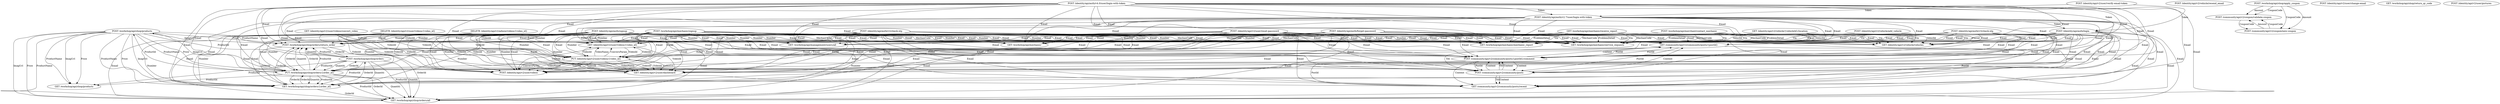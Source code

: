 digraph G {
  1 [ label="POST /workshop/api/shop/products" ];
  2 [ label="POST /workshop/api/shop/orders/return_order" ];
  3 [ label="GET /workshop/api/management/users/all" ];
  4 [ label="POST /workshop/api/mechanic/signup" ];
  5 [ label="GET /workshop/api/mechanic/receive_report" ];
  6 [ label="POST /identity/api/v2/vehicle/resend_email" ];
  7 [ label="POST /identity/api/auth/v2.7/user/login-with-token" ];
  8 [ label="POST /workshop/api/merchant/contact_mechanic" ];
  9 [ label="GET /community/api/v2/community/posts/{postId}" ];
  10 [ label="POST /identity/api/v2/user/videos" ];
  11 [ label="GET /workshop/api/mechanic/" ];
  12 [ label="GET /identity/api/v2/user/videos/{video_id}" ];
  13 [ label="POST /workshop/api/shop/orders" ];
  14 [ label="POST /identity/api/auth/v2/check-otp" ];
  15 [ label="PUT /identity/api/v2/user/videos/{video_id}" ];
  16 [ label="POST /community/api/v2/coupon/validate-coupon" ];
  17 [ label="POST /identity/api/v2/user/change-email" ];
  18 [ label="DELETE /identity/api/v2/admin/videos/{video_id}" ];
  19 [ label="POST /workshop/api/shop/apply_coupon" ];
  20 [ label="POST /community/api/v2/coupon/new-coupon" ];
  21 [ label="GET /identity/api/v2/user/videos/convert_video" ];
  22 [ label="POST /identity/api/auth/forget-password" ];
  23 [ label="GET /identity/api/v2/user/dashboard" ];
  24 [ label="POST /community/api/v2/community/posts/{postId}/comment" ];
  25 [ label="POST /identity/api/auth/v4.0/user/login-with-token" ];
  26 [ label="POST /identity/api/v2/vehicle/add_vehicle" ];
  27 [ label="POST /identity/api/auth/login" ];
  28 [ label="POST /community/api/v2/community/posts" ];
  29 [ label="GET /workshop/api/shop/orders/{order_id}" ];
  30 [ label="GET /workshop/api/shop/products" ];
  31 [ label="GET /identity/api/v2/vehicle/vehicles" ];
  32 [ label="POST /identity/api/v2/user/reset-password" ];
  33 [ label="POST /identity/api/auth/signup" ];
  34 [ label="GET /identity/api/v2/vehicle/{vehicleId}/location" ];
  35 [ label="POST /identity/api/auth/v3/check-otp" ];
  36 [ label="POST /identity/api/v2/user/verify-email-token" ];
  37 [ label="DELETE /identity/api/v2/user/videos/{video_id}" ];
  38 [ label="PUT /workshop/api/shop/orders/{order_id}" ];
  39 [ label="GET /workshop/api/shop/return_qr_code" ];
  40 [ label="GET /workshop/api/shop/orders/all" ];
  41 [ label="POST /identity/api/v2/user/pictures" ];
  42 [ label="GET /workshop/api/mechanic/mechanic_report" ];
  43 [ label="GET /community/api/v2/community/posts/recent" ];
  44 [ label="GET /workshop/api/mechanic/service_requests" ];
  13 -> 1 [ label="ProductId" ];
  38 -> 1 [ label="ProductId" ];
  2 -> 13 [ label="OrderId" ];
  38 -> 13 [ label="OrderId" ];
  29 -> 13 [ label="OrderId" ];
  25 -> 28 [ label="Email" ];
  4 -> 28 [ label="Email" ];
  32 -> 28 [ label="Email" ];
  27 -> 28 [ label="Email" ];
  9 -> 28 [ label="PostId" ];
  22 -> 28 [ label="Email" ];
  14 -> 28 [ label="Email" ];
  35 -> 28 [ label="Email" ];
  24 -> 28 [ label="Content" ];
  24 -> 28 [ label="PostId" ];
  7 -> 28 [ label="Email" ];
  33 -> 28 [ label="Email" ];
  37 -> 12 [ label="VideoId" ];
  25 -> 12 [ label="Email" ];
  21 -> 12 [ label="VideoId" ];
  4 -> 12 [ label="Number" ];
  4 -> 12 [ label="Email" ];
  32 -> 12 [ label="Email" ];
  27 -> 12 [ label="Email" ];
  15 -> 12 [ label="VideoId" ];
  15 -> 12 [ label="VideoId" ];
  15 -> 12 [ label="VideoName" ];
  15 -> 12 [ label="ConversParam" ];
  22 -> 12 [ label="Email" ];
  14 -> 12 [ label="Email" ];
  35 -> 12 [ label="Email" ];
  18 -> 12 [ label="VideoId" ];
  7 -> 12 [ label="Email" ];
  33 -> 12 [ label="Number" ];
  33 -> 12 [ label="Email" ];
  16 -> 20 [ label="CouponCode" ];
  19 -> 20 [ label="CouponCode" ];
  19 -> 20 [ label="Amount" ];
  37 -> 23 [ label="VideoId" ];
  12 -> 23 [ label="VideoId" ];
  25 -> 23 [ label="Email" ];
  21 -> 23 [ label="VideoId" ];
  4 -> 23 [ label="Number" ];
  4 -> 23 [ label="Email" ];
  32 -> 23 [ label="Email" ];
  27 -> 23 [ label="Email" ];
  15 -> 23 [ label="VideoId" ];
  15 -> 23 [ label="VideoId" ];
  15 -> 23 [ label="VideoUrl" ];
  15 -> 23 [ label="VideoName" ];
  22 -> 23 [ label="Email" ];
  14 -> 23 [ label="Email" ];
  35 -> 23 [ label="Email" ];
  18 -> 23 [ label="VideoId" ];
  7 -> 23 [ label="Email" ];
  33 -> 23 [ label="Number" ];
  33 -> 23 [ label="Email" ];
  28 -> 43 [ label="Titl" ];
  28 -> 43 [ label="Content" ];
  25 -> 43 [ label="Email" ];
  4 -> 43 [ label="Email" ];
  32 -> 43 [ label="Email" ];
  27 -> 43 [ label="Email" ];
  9 -> 43 [ label="PostId" ];
  22 -> 43 [ label="Email" ];
  14 -> 43 [ label="Email" ];
  35 -> 43 [ label="Email" ];
  24 -> 43 [ label="PostId" ];
  24 -> 43 [ label="Content" ];
  7 -> 43 [ label="Email" ];
  33 -> 43 [ label="Email" ];
  25 -> 3 [ label="Email" ];
  4 -> 3 [ label="Number" ];
  4 -> 3 [ label="Email" ];
  32 -> 3 [ label="Email" ];
  27 -> 3 [ label="Email" ];
  22 -> 3 [ label="Email" ];
  14 -> 3 [ label="Email" ];
  35 -> 3 [ label="Email" ];
  7 -> 3 [ label="Email" ];
  33 -> 3 [ label="Number" ];
  33 -> 3 [ label="Email" ];
  25 -> 27 [ label="Token" ];
  36 -> 27 [ label="Token" ];
  7 -> 27 [ label="Token" ];
  5 -> 42 [ label="Vin" ];
  5 -> 42 [ label="MechanCode" ];
  5 -> 42 [ label="ProblemDetail" ];
  25 -> 42 [ label="Email" ];
  25 -> 42 [ label="Email" ];
  4 -> 42 [ label="Email" ];
  4 -> 42 [ label="Number" ];
  4 -> 42 [ label="Number" ];
  4 -> 42 [ label="MechanCode" ];
  4 -> 42 [ label="Email" ];
  32 -> 42 [ label="Email" ];
  32 -> 42 [ label="Email" ];
  27 -> 42 [ label="Email" ];
  27 -> 42 [ label="Email" ];
  34 -> 42 [ label="VehiclId" ];
  22 -> 42 [ label="Email" ];
  22 -> 42 [ label="Email" ];
  14 -> 42 [ label="Email" ];
  14 -> 42 [ label="Email" ];
  35 -> 42 [ label="Email" ];
  35 -> 42 [ label="Email" ];
  8 -> 42 [ label="Vin" ];
  8 -> 42 [ label="MechanCode" ];
  8 -> 42 [ label="ProblemDetail" ];
  7 -> 42 [ label="Email" ];
  7 -> 42 [ label="Email" ];
  33 -> 42 [ label="Email" ];
  33 -> 42 [ label="Number" ];
  33 -> 42 [ label="Number" ];
  33 -> 42 [ label="Email" ];
  26 -> 42 [ label="Vin" ];
  20 -> 16 [ label="Amount" ];
  20 -> 16 [ label="CouponCode" ];
  19 -> 16 [ label="Amount" ];
  19 -> 16 [ label="CouponCode" ];
  5 -> 44 [ label="MechanCode" ];
  5 -> 44 [ label="Vin" ];
  5 -> 44 [ label="ProblemDetail" ];
  25 -> 44 [ label="Email" ];
  25 -> 44 [ label="Email" ];
  4 -> 44 [ label="Number" ];
  4 -> 44 [ label="MechanCode" ];
  4 -> 44 [ label="Email" ];
  4 -> 44 [ label="Number" ];
  4 -> 44 [ label="Email" ];
  32 -> 44 [ label="Email" ];
  32 -> 44 [ label="Email" ];
  27 -> 44 [ label="Email" ];
  27 -> 44 [ label="Email" ];
  34 -> 44 [ label="VehiclId" ];
  22 -> 44 [ label="Email" ];
  22 -> 44 [ label="Email" ];
  14 -> 44 [ label="Email" ];
  14 -> 44 [ label="Email" ];
  35 -> 44 [ label="Email" ];
  35 -> 44 [ label="Email" ];
  8 -> 44 [ label="MechanCode" ];
  8 -> 44 [ label="Vin" ];
  8 -> 44 [ label="ProblemDetail" ];
  7 -> 44 [ label="Email" ];
  7 -> 44 [ label="Email" ];
  33 -> 44 [ label="Number" ];
  33 -> 44 [ label="Email" ];
  33 -> 44 [ label="Number" ];
  33 -> 44 [ label="Email" ];
  26 -> 44 [ label="Vin" ];
  5 -> 11 [ label="MechanCode" ];
  25 -> 11 [ label="Email" ];
  4 -> 11 [ label="MechanCode" ];
  4 -> 11 [ label="Email" ];
  4 -> 11 [ label="Number" ];
  32 -> 11 [ label="Email" ];
  27 -> 11 [ label="Email" ];
  22 -> 11 [ label="Email" ];
  14 -> 11 [ label="Email" ];
  35 -> 11 [ label="Email" ];
  8 -> 11 [ label="MechanCode" ];
  7 -> 11 [ label="Email" ];
  33 -> 11 [ label="Email" ];
  33 -> 11 [ label="Number" ];
  28 -> 9 [ label="Content" ];
  28 -> 9 [ label="Titl" ];
  25 -> 9 [ label="Email" ];
  4 -> 9 [ label="Email" ];
  32 -> 9 [ label="Email" ];
  27 -> 9 [ label="Email" ];
  22 -> 9 [ label="Email" ];
  14 -> 9 [ label="Email" ];
  35 -> 9 [ label="Email" ];
  24 -> 9 [ label="PostId" ];
  24 -> 9 [ label="Content" ];
  7 -> 9 [ label="Email" ];
  33 -> 9 [ label="Email" ];
  37 -> 15 [ label="VideoId" ];
  12 -> 15 [ label="VideoId" ];
  25 -> 15 [ label="Email" ];
  21 -> 15 [ label="VideoId" ];
  4 -> 15 [ label="Email" ];
  4 -> 15 [ label="Number" ];
  32 -> 15 [ label="Email" ];
  27 -> 15 [ label="Email" ];
  22 -> 15 [ label="Email" ];
  14 -> 15 [ label="Email" ];
  35 -> 15 [ label="Email" ];
  18 -> 15 [ label="VideoId" ];
  7 -> 15 [ label="Email" ];
  33 -> 15 [ label="Email" ];
  33 -> 15 [ label="Number" ];
  1 -> 2 [ label="Price" ];
  1 -> 2 [ label="ProductName" ];
  1 -> 2 [ label="ImagUrl" ];
  13 -> 2 [ label="Quantiti" ];
  13 -> 2 [ label="ProductId" ];
  25 -> 2 [ label="Email" ];
  4 -> 2 [ label="Email" ];
  4 -> 2 [ label="Number" ];
  32 -> 2 [ label="Email" ];
  27 -> 2 [ label="Email" ];
  22 -> 2 [ label="Email" ];
  14 -> 2 [ label="Email" ];
  35 -> 2 [ label="Email" ];
  38 -> 2 [ label="Quantiti" ];
  38 -> 2 [ label="OrderId" ];
  38 -> 2 [ label="ProductId" ];
  7 -> 2 [ label="Email" ];
  29 -> 2 [ label="OrderId" ];
  33 -> 2 [ label="Email" ];
  33 -> 2 [ label="Number" ];
  1 -> 38 [ label="ProductName" ];
  1 -> 38 [ label="Price" ];
  1 -> 38 [ label="ImagUrl" ];
  13 -> 38 [ label="ProductId" ];
  13 -> 38 [ label="Quantiti" ];
  25 -> 38 [ label="Email" ];
  4 -> 38 [ label="Number" ];
  4 -> 38 [ label="Email" ];
  32 -> 38 [ label="Email" ];
  27 -> 38 [ label="Email" ];
  22 -> 38 [ label="Email" ];
  2 -> 38 [ label="OrderId" ];
  14 -> 38 [ label="Email" ];
  35 -> 38 [ label="Email" ];
  7 -> 38 [ label="Email" ];
  29 -> 38 [ label="OrderId" ];
  33 -> 38 [ label="Number" ];
  33 -> 38 [ label="Email" ];
  28 -> 24 [ label="Content" ];
  28 -> 24 [ label="Titl" ];
  28 -> 24 [ label="Content" ];
  25 -> 24 [ label="Email" ];
  25 -> 24 [ label="Email" ];
  4 -> 24 [ label="Email" ];
  4 -> 24 [ label="Email" ];
  32 -> 24 [ label="Email" ];
  32 -> 24 [ label="Email" ];
  27 -> 24 [ label="Email" ];
  27 -> 24 [ label="Email" ];
  9 -> 24 [ label="PostId" ];
  22 -> 24 [ label="Email" ];
  22 -> 24 [ label="Email" ];
  14 -> 24 [ label="Email" ];
  14 -> 24 [ label="Email" ];
  35 -> 24 [ label="Email" ];
  35 -> 24 [ label="Email" ];
  7 -> 24 [ label="Email" ];
  7 -> 24 [ label="Email" ];
  33 -> 24 [ label="Email" ];
  33 -> 24 [ label="Email" ];
  25 -> 7 [ label="Token" ];
  36 -> 7 [ label="Token" ];
  1 -> 29 [ label="ImagUrl" ];
  1 -> 29 [ label="ProductName" ];
  1 -> 29 [ label="Price" ];
  13 -> 29 [ label="Quantiti" ];
  13 -> 29 [ label="ProductId" ];
  25 -> 29 [ label="Email" ];
  4 -> 29 [ label="Email" ];
  4 -> 29 [ label="Number" ];
  32 -> 29 [ label="Email" ];
  27 -> 29 [ label="Email" ];
  22 -> 29 [ label="Email" ];
  2 -> 29 [ label="OrderId" ];
  14 -> 29 [ label="Email" ];
  35 -> 29 [ label="Email" ];
  38 -> 29 [ label="Quantiti" ];
  38 -> 29 [ label="OrderId" ];
  38 -> 29 [ label="ProductId" ];
  7 -> 29 [ label="Email" ];
  33 -> 29 [ label="Email" ];
  33 -> 29 [ label="Number" ];
  5 -> 31 [ label="Vin" ];
  25 -> 31 [ label="Email" ];
  4 -> 31 [ label="Number" ];
  4 -> 31 [ label="Email" ];
  32 -> 31 [ label="Email" ];
  27 -> 31 [ label="Email" ];
  34 -> 31 [ label="VehiclId" ];
  22 -> 31 [ label="Email" ];
  14 -> 31 [ label="Email" ];
  35 -> 31 [ label="Email" ];
  8 -> 31 [ label="Vin" ];
  7 -> 31 [ label="Email" ];
  33 -> 31 [ label="Number" ];
  33 -> 31 [ label="Email" ];
  26 -> 31 [ label="Pincod" ];
  26 -> 31 [ label="Vin" ];
  1 -> 40 [ label="Price" ];
  1 -> 40 [ label="ImagUrl" ];
  1 -> 40 [ label="ProductName" ];
  13 -> 40 [ label="Quantiti" ];
  13 -> 40 [ label="ProductId" ];
  25 -> 40 [ label="Email" ];
  4 -> 40 [ label="Email" ];
  4 -> 40 [ label="Number" ];
  32 -> 40 [ label="Email" ];
  27 -> 40 [ label="Email" ];
  22 -> 40 [ label="Email" ];
  2 -> 40 [ label="OrderId" ];
  14 -> 40 [ label="Email" ];
  35 -> 40 [ label="Email" ];
  38 -> 40 [ label="Quantiti" ];
  38 -> 40 [ label="OrderId" ];
  38 -> 40 [ label="ProductId" ];
  7 -> 40 [ label="Email" ];
  29 -> 40 [ label="OrderId" ];
  33 -> 40 [ label="Email" ];
  33 -> 40 [ label="Number" ];
  37 -> 10 [ label="VideoId" ];
  12 -> 10 [ label="VideoId" ];
  25 -> 10 [ label="Email" ];
  21 -> 10 [ label="VideoId" ];
  4 -> 10 [ label="Email" ];
  4 -> 10 [ label="Number" ];
  32 -> 10 [ label="Email" ];
  27 -> 10 [ label="Email" ];
  15 -> 10 [ label="ConversParam" ];
  15 -> 10 [ label="VideoName" ];
  15 -> 10 [ label="VideoId" ];
  15 -> 10 [ label="VideoId" ];
  22 -> 10 [ label="Email" ];
  14 -> 10 [ label="Email" ];
  35 -> 10 [ label="Email" ];
  18 -> 10 [ label="VideoId" ];
  7 -> 10 [ label="Email" ];
  33 -> 10 [ label="Email" ];
  33 -> 10 [ label="Number" ];
  1 -> 30 [ label="ImagUrl" ];
  1 -> 30 [ label="Price" ];
  1 -> 30 [ label="ProductName" ];
  13 -> 30 [ label="ProductId" ];
  38 -> 30 [ label="ProductId" ];
}
